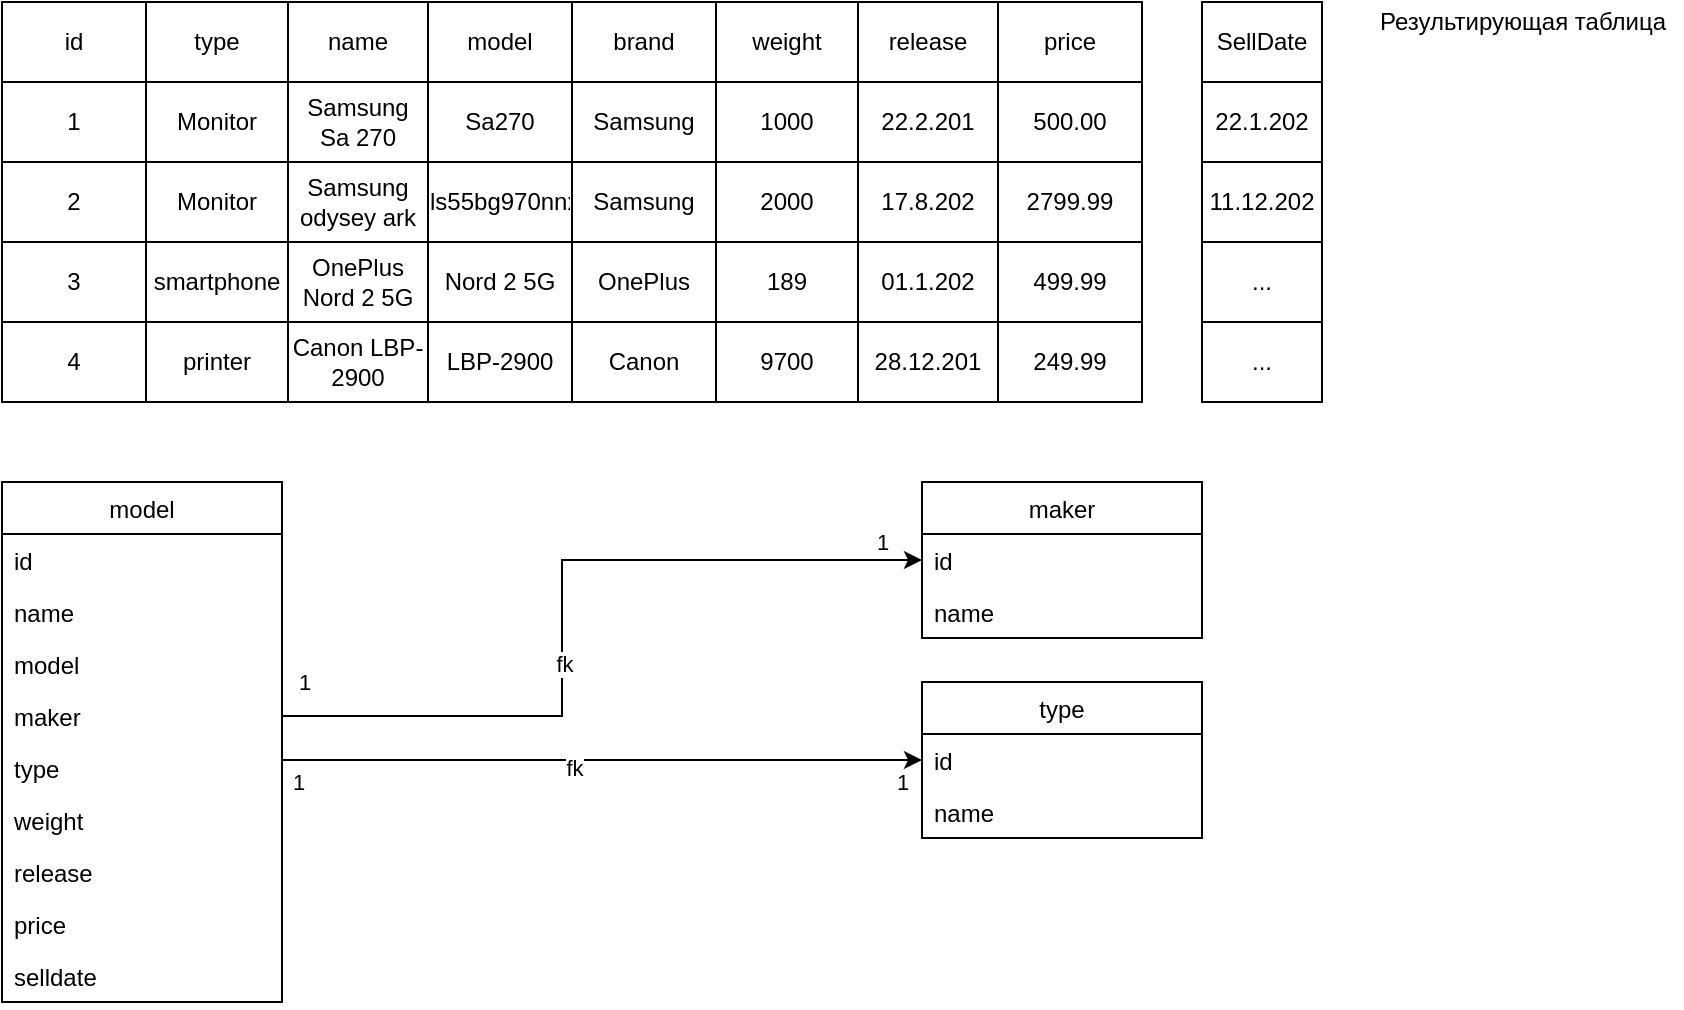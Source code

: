 <mxfile version="19.0.3" type="device"><diagram id="Lmi8TL7bL29t9DyGUiaH" name="DataBase"><mxGraphModel dx="1408" dy="861" grid="1" gridSize="10" guides="1" tooltips="1" connect="1" arrows="1" fold="1" page="1" pageScale="1" pageWidth="1169" pageHeight="827" background="#FFFFFF" math="0" shadow="0"><root><mxCell id="0"/><mxCell id="1" parent="0"/><mxCell id="T951V86_BgVdNdhU7h40-1" value="" style="shape=table;startSize=0;container=1;collapsible=0;childLayout=tableLayout;" parent="1" vertex="1"><mxGeometry x="40" y="40" width="570" height="200" as="geometry"/></mxCell><mxCell id="T951V86_BgVdNdhU7h40-2" value="" style="shape=tableRow;horizontal=0;startSize=0;swimlaneHead=0;swimlaneBody=0;top=0;left=0;bottom=0;right=0;collapsible=0;dropTarget=0;fillColor=none;points=[[0,0.5],[1,0.5]];portConstraint=eastwest;" parent="T951V86_BgVdNdhU7h40-1" vertex="1"><mxGeometry width="570" height="40" as="geometry"/></mxCell><mxCell id="T951V86_BgVdNdhU7h40-3" value="id" style="shape=partialRectangle;html=1;whiteSpace=wrap;connectable=0;overflow=hidden;fillColor=none;top=0;left=0;bottom=0;right=0;pointerEvents=1;" parent="T951V86_BgVdNdhU7h40-2" vertex="1"><mxGeometry width="72" height="40" as="geometry"><mxRectangle width="72" height="40" as="alternateBounds"/></mxGeometry></mxCell><mxCell id="T951V86_BgVdNdhU7h40-4" value="type" style="shape=partialRectangle;html=1;whiteSpace=wrap;connectable=0;overflow=hidden;fillColor=none;top=0;left=0;bottom=0;right=0;pointerEvents=1;" parent="T951V86_BgVdNdhU7h40-2" vertex="1"><mxGeometry x="72" width="71" height="40" as="geometry"><mxRectangle width="71" height="40" as="alternateBounds"/></mxGeometry></mxCell><mxCell id="T951V86_BgVdNdhU7h40-5" value="name" style="shape=partialRectangle;html=1;whiteSpace=wrap;connectable=0;overflow=hidden;fillColor=none;top=0;left=0;bottom=0;right=0;pointerEvents=1;" parent="T951V86_BgVdNdhU7h40-2" vertex="1"><mxGeometry x="143" width="70" height="40" as="geometry"><mxRectangle width="70" height="40" as="alternateBounds"/></mxGeometry></mxCell><mxCell id="T951V86_BgVdNdhU7h40-6" value="model" style="shape=partialRectangle;html=1;whiteSpace=wrap;connectable=0;overflow=hidden;fillColor=none;top=0;left=0;bottom=0;right=0;pointerEvents=1;" parent="T951V86_BgVdNdhU7h40-2" vertex="1"><mxGeometry x="213" width="72" height="40" as="geometry"><mxRectangle width="72" height="40" as="alternateBounds"/></mxGeometry></mxCell><mxCell id="T951V86_BgVdNdhU7h40-7" value="brand" style="shape=partialRectangle;html=1;whiteSpace=wrap;connectable=0;overflow=hidden;fillColor=none;top=0;left=0;bottom=0;right=0;pointerEvents=1;" parent="T951V86_BgVdNdhU7h40-2" vertex="1"><mxGeometry x="285" width="72" height="40" as="geometry"><mxRectangle width="72" height="40" as="alternateBounds"/></mxGeometry></mxCell><mxCell id="T951V86_BgVdNdhU7h40-8" value="weight" style="shape=partialRectangle;html=1;whiteSpace=wrap;connectable=0;overflow=hidden;fillColor=none;top=0;left=0;bottom=0;right=0;pointerEvents=1;" parent="T951V86_BgVdNdhU7h40-2" vertex="1"><mxGeometry x="357" width="71" height="40" as="geometry"><mxRectangle width="71" height="40" as="alternateBounds"/></mxGeometry></mxCell><mxCell id="T951V86_BgVdNdhU7h40-9" value="release" style="shape=partialRectangle;html=1;whiteSpace=wrap;connectable=0;overflow=hidden;fillColor=none;top=0;left=0;bottom=0;right=0;pointerEvents=1;" parent="T951V86_BgVdNdhU7h40-2" vertex="1"><mxGeometry x="428" width="70" height="40" as="geometry"><mxRectangle width="70" height="40" as="alternateBounds"/></mxGeometry></mxCell><mxCell id="T951V86_BgVdNdhU7h40-10" value="price" style="shape=partialRectangle;html=1;whiteSpace=wrap;connectable=0;overflow=hidden;fillColor=none;top=0;left=0;bottom=0;right=0;pointerEvents=1;" parent="T951V86_BgVdNdhU7h40-2" vertex="1"><mxGeometry x="498" width="72" height="40" as="geometry"><mxRectangle width="72" height="40" as="alternateBounds"/></mxGeometry></mxCell><mxCell id="T951V86_BgVdNdhU7h40-11" value="" style="shape=tableRow;horizontal=0;startSize=0;swimlaneHead=0;swimlaneBody=0;top=0;left=0;bottom=0;right=0;collapsible=0;dropTarget=0;fillColor=none;points=[[0,0.5],[1,0.5]];portConstraint=eastwest;" parent="T951V86_BgVdNdhU7h40-1" vertex="1"><mxGeometry y="40" width="570" height="40" as="geometry"/></mxCell><mxCell id="T951V86_BgVdNdhU7h40-12" value="1" style="shape=partialRectangle;html=1;whiteSpace=wrap;connectable=0;overflow=hidden;fillColor=none;top=0;left=0;bottom=0;right=0;pointerEvents=1;" parent="T951V86_BgVdNdhU7h40-11" vertex="1"><mxGeometry width="72" height="40" as="geometry"><mxRectangle width="72" height="40" as="alternateBounds"/></mxGeometry></mxCell><mxCell id="T951V86_BgVdNdhU7h40-13" value="Monitor" style="shape=partialRectangle;html=1;whiteSpace=wrap;connectable=0;overflow=hidden;fillColor=none;top=0;left=0;bottom=0;right=0;pointerEvents=1;" parent="T951V86_BgVdNdhU7h40-11" vertex="1"><mxGeometry x="72" width="71" height="40" as="geometry"><mxRectangle width="71" height="40" as="alternateBounds"/></mxGeometry></mxCell><mxCell id="T951V86_BgVdNdhU7h40-14" value="Samsung Sa 270" style="shape=partialRectangle;html=1;whiteSpace=wrap;connectable=0;overflow=hidden;fillColor=none;top=0;left=0;bottom=0;right=0;pointerEvents=1;" parent="T951V86_BgVdNdhU7h40-11" vertex="1"><mxGeometry x="143" width="70" height="40" as="geometry"><mxRectangle width="70" height="40" as="alternateBounds"/></mxGeometry></mxCell><mxCell id="T951V86_BgVdNdhU7h40-15" value="Sa270" style="shape=partialRectangle;html=1;whiteSpace=wrap;connectable=0;overflow=hidden;fillColor=none;top=0;left=0;bottom=0;right=0;pointerEvents=1;" parent="T951V86_BgVdNdhU7h40-11" vertex="1"><mxGeometry x="213" width="72" height="40" as="geometry"><mxRectangle width="72" height="40" as="alternateBounds"/></mxGeometry></mxCell><mxCell id="T951V86_BgVdNdhU7h40-16" value="Samsung" style="shape=partialRectangle;html=1;whiteSpace=wrap;connectable=0;overflow=hidden;fillColor=none;top=0;left=0;bottom=0;right=0;pointerEvents=1;" parent="T951V86_BgVdNdhU7h40-11" vertex="1"><mxGeometry x="285" width="72" height="40" as="geometry"><mxRectangle width="72" height="40" as="alternateBounds"/></mxGeometry></mxCell><mxCell id="T951V86_BgVdNdhU7h40-17" value="1000" style="shape=partialRectangle;html=1;whiteSpace=wrap;connectable=0;overflow=hidden;fillColor=none;top=0;left=0;bottom=0;right=0;pointerEvents=1;" parent="T951V86_BgVdNdhU7h40-11" vertex="1"><mxGeometry x="357" width="71" height="40" as="geometry"><mxRectangle width="71" height="40" as="alternateBounds"/></mxGeometry></mxCell><mxCell id="T951V86_BgVdNdhU7h40-18" value="22.2.201" style="shape=partialRectangle;html=1;whiteSpace=wrap;connectable=0;overflow=hidden;fillColor=none;top=0;left=0;bottom=0;right=0;pointerEvents=1;" parent="T951V86_BgVdNdhU7h40-11" vertex="1"><mxGeometry x="428" width="70" height="40" as="geometry"><mxRectangle width="70" height="40" as="alternateBounds"/></mxGeometry></mxCell><mxCell id="T951V86_BgVdNdhU7h40-19" value="500.00" style="shape=partialRectangle;html=1;whiteSpace=wrap;connectable=0;overflow=hidden;fillColor=none;top=0;left=0;bottom=0;right=0;pointerEvents=1;" parent="T951V86_BgVdNdhU7h40-11" vertex="1"><mxGeometry x="498" width="72" height="40" as="geometry"><mxRectangle width="72" height="40" as="alternateBounds"/></mxGeometry></mxCell><mxCell id="T951V86_BgVdNdhU7h40-20" value="" style="shape=tableRow;horizontal=0;startSize=0;swimlaneHead=0;swimlaneBody=0;top=0;left=0;bottom=0;right=0;collapsible=0;dropTarget=0;fillColor=none;points=[[0,0.5],[1,0.5]];portConstraint=eastwest;" parent="T951V86_BgVdNdhU7h40-1" vertex="1"><mxGeometry y="80" width="570" height="40" as="geometry"/></mxCell><mxCell id="T951V86_BgVdNdhU7h40-21" value="2" style="shape=partialRectangle;html=1;whiteSpace=wrap;connectable=0;overflow=hidden;fillColor=none;top=0;left=0;bottom=0;right=0;pointerEvents=1;" parent="T951V86_BgVdNdhU7h40-20" vertex="1"><mxGeometry width="72" height="40" as="geometry"><mxRectangle width="72" height="40" as="alternateBounds"/></mxGeometry></mxCell><mxCell id="T951V86_BgVdNdhU7h40-22" value="Monitor" style="shape=partialRectangle;html=1;whiteSpace=wrap;connectable=0;overflow=hidden;fillColor=none;top=0;left=0;bottom=0;right=0;pointerEvents=1;" parent="T951V86_BgVdNdhU7h40-20" vertex="1"><mxGeometry x="72" width="71" height="40" as="geometry"><mxRectangle width="71" height="40" as="alternateBounds"/></mxGeometry></mxCell><mxCell id="T951V86_BgVdNdhU7h40-23" value="Samsung odysey ark" style="shape=partialRectangle;html=1;whiteSpace=wrap;connectable=0;overflow=hidden;fillColor=none;top=0;left=0;bottom=0;right=0;pointerEvents=1;" parent="T951V86_BgVdNdhU7h40-20" vertex="1"><mxGeometry x="143" width="70" height="40" as="geometry"><mxRectangle width="70" height="40" as="alternateBounds"/></mxGeometry></mxCell><mxCell id="T951V86_BgVdNdhU7h40-24" value="ls55bg970nnxgo" style="shape=partialRectangle;html=1;whiteSpace=wrap;connectable=0;overflow=hidden;fillColor=none;top=0;left=0;bottom=0;right=0;pointerEvents=1;" parent="T951V86_BgVdNdhU7h40-20" vertex="1"><mxGeometry x="213" width="72" height="40" as="geometry"><mxRectangle width="72" height="40" as="alternateBounds"/></mxGeometry></mxCell><mxCell id="T951V86_BgVdNdhU7h40-25" value="Samsung" style="shape=partialRectangle;html=1;whiteSpace=wrap;connectable=0;overflow=hidden;fillColor=none;top=0;left=0;bottom=0;right=0;pointerEvents=1;" parent="T951V86_BgVdNdhU7h40-20" vertex="1"><mxGeometry x="285" width="72" height="40" as="geometry"><mxRectangle width="72" height="40" as="alternateBounds"/></mxGeometry></mxCell><mxCell id="T951V86_BgVdNdhU7h40-26" value="2000" style="shape=partialRectangle;html=1;whiteSpace=wrap;connectable=0;overflow=hidden;fillColor=none;top=0;left=0;bottom=0;right=0;pointerEvents=1;" parent="T951V86_BgVdNdhU7h40-20" vertex="1"><mxGeometry x="357" width="71" height="40" as="geometry"><mxRectangle width="71" height="40" as="alternateBounds"/></mxGeometry></mxCell><mxCell id="T951V86_BgVdNdhU7h40-27" value="17.8.202" style="shape=partialRectangle;html=1;whiteSpace=wrap;connectable=0;overflow=hidden;fillColor=none;top=0;left=0;bottom=0;right=0;pointerEvents=1;" parent="T951V86_BgVdNdhU7h40-20" vertex="1"><mxGeometry x="428" width="70" height="40" as="geometry"><mxRectangle width="70" height="40" as="alternateBounds"/></mxGeometry></mxCell><mxCell id="T951V86_BgVdNdhU7h40-28" value="2799.99" style="shape=partialRectangle;html=1;whiteSpace=wrap;connectable=0;overflow=hidden;fillColor=none;top=0;left=0;bottom=0;right=0;pointerEvents=1;" parent="T951V86_BgVdNdhU7h40-20" vertex="1"><mxGeometry x="498" width="72" height="40" as="geometry"><mxRectangle width="72" height="40" as="alternateBounds"/></mxGeometry></mxCell><mxCell id="T951V86_BgVdNdhU7h40-29" value="" style="shape=tableRow;horizontal=0;startSize=0;swimlaneHead=0;swimlaneBody=0;top=0;left=0;bottom=0;right=0;collapsible=0;dropTarget=0;fillColor=none;points=[[0,0.5],[1,0.5]];portConstraint=eastwest;" parent="T951V86_BgVdNdhU7h40-1" vertex="1"><mxGeometry y="120" width="570" height="40" as="geometry"/></mxCell><mxCell id="T951V86_BgVdNdhU7h40-30" value="3" style="shape=partialRectangle;html=1;whiteSpace=wrap;connectable=0;overflow=hidden;fillColor=none;top=0;left=0;bottom=0;right=0;pointerEvents=1;" parent="T951V86_BgVdNdhU7h40-29" vertex="1"><mxGeometry width="72" height="40" as="geometry"><mxRectangle width="72" height="40" as="alternateBounds"/></mxGeometry></mxCell><mxCell id="T951V86_BgVdNdhU7h40-31" value="smartphone" style="shape=partialRectangle;html=1;whiteSpace=wrap;connectable=0;overflow=hidden;fillColor=none;top=0;left=0;bottom=0;right=0;pointerEvents=1;" parent="T951V86_BgVdNdhU7h40-29" vertex="1"><mxGeometry x="72" width="71" height="40" as="geometry"><mxRectangle width="71" height="40" as="alternateBounds"/></mxGeometry></mxCell><mxCell id="T951V86_BgVdNdhU7h40-32" value="OnePlus Nord 2 5G" style="shape=partialRectangle;html=1;whiteSpace=wrap;connectable=0;overflow=hidden;fillColor=none;top=0;left=0;bottom=0;right=0;pointerEvents=1;" parent="T951V86_BgVdNdhU7h40-29" vertex="1"><mxGeometry x="143" width="70" height="40" as="geometry"><mxRectangle width="70" height="40" as="alternateBounds"/></mxGeometry></mxCell><mxCell id="T951V86_BgVdNdhU7h40-33" value="Nord 2 5G" style="shape=partialRectangle;html=1;whiteSpace=wrap;connectable=0;overflow=hidden;fillColor=none;top=0;left=0;bottom=0;right=0;pointerEvents=1;" parent="T951V86_BgVdNdhU7h40-29" vertex="1"><mxGeometry x="213" width="72" height="40" as="geometry"><mxRectangle width="72" height="40" as="alternateBounds"/></mxGeometry></mxCell><mxCell id="T951V86_BgVdNdhU7h40-34" value="OnePlus" style="shape=partialRectangle;html=1;whiteSpace=wrap;connectable=0;overflow=hidden;fillColor=none;top=0;left=0;bottom=0;right=0;pointerEvents=1;" parent="T951V86_BgVdNdhU7h40-29" vertex="1"><mxGeometry x="285" width="72" height="40" as="geometry"><mxRectangle width="72" height="40" as="alternateBounds"/></mxGeometry></mxCell><mxCell id="T951V86_BgVdNdhU7h40-35" value="189" style="shape=partialRectangle;html=1;whiteSpace=wrap;connectable=0;overflow=hidden;fillColor=none;top=0;left=0;bottom=0;right=0;pointerEvents=1;" parent="T951V86_BgVdNdhU7h40-29" vertex="1"><mxGeometry x="357" width="71" height="40" as="geometry"><mxRectangle width="71" height="40" as="alternateBounds"/></mxGeometry></mxCell><mxCell id="T951V86_BgVdNdhU7h40-36" value="01.1.202" style="shape=partialRectangle;html=1;whiteSpace=wrap;connectable=0;overflow=hidden;fillColor=none;top=0;left=0;bottom=0;right=0;pointerEvents=1;" parent="T951V86_BgVdNdhU7h40-29" vertex="1"><mxGeometry x="428" width="70" height="40" as="geometry"><mxRectangle width="70" height="40" as="alternateBounds"/></mxGeometry></mxCell><mxCell id="T951V86_BgVdNdhU7h40-37" value="499.99" style="shape=partialRectangle;html=1;whiteSpace=wrap;connectable=0;overflow=hidden;fillColor=none;top=0;left=0;bottom=0;right=0;pointerEvents=1;" parent="T951V86_BgVdNdhU7h40-29" vertex="1"><mxGeometry x="498" width="72" height="40" as="geometry"><mxRectangle width="72" height="40" as="alternateBounds"/></mxGeometry></mxCell><mxCell id="T951V86_BgVdNdhU7h40-38" value="" style="shape=tableRow;horizontal=0;startSize=0;swimlaneHead=0;swimlaneBody=0;top=0;left=0;bottom=0;right=0;collapsible=0;dropTarget=0;fillColor=none;points=[[0,0.5],[1,0.5]];portConstraint=eastwest;" parent="T951V86_BgVdNdhU7h40-1" vertex="1"><mxGeometry y="160" width="570" height="40" as="geometry"/></mxCell><mxCell id="T951V86_BgVdNdhU7h40-39" value="4" style="shape=partialRectangle;html=1;whiteSpace=wrap;connectable=0;overflow=hidden;fillColor=none;top=0;left=0;bottom=0;right=0;pointerEvents=1;" parent="T951V86_BgVdNdhU7h40-38" vertex="1"><mxGeometry width="72" height="40" as="geometry"><mxRectangle width="72" height="40" as="alternateBounds"/></mxGeometry></mxCell><mxCell id="T951V86_BgVdNdhU7h40-40" value="printer" style="shape=partialRectangle;html=1;whiteSpace=wrap;connectable=0;overflow=hidden;fillColor=none;top=0;left=0;bottom=0;right=0;pointerEvents=1;" parent="T951V86_BgVdNdhU7h40-38" vertex="1"><mxGeometry x="72" width="71" height="40" as="geometry"><mxRectangle width="71" height="40" as="alternateBounds"/></mxGeometry></mxCell><mxCell id="T951V86_BgVdNdhU7h40-41" value="Canon LBP-2900" style="shape=partialRectangle;html=1;whiteSpace=wrap;connectable=0;overflow=hidden;fillColor=none;top=0;left=0;bottom=0;right=0;pointerEvents=1;" parent="T951V86_BgVdNdhU7h40-38" vertex="1"><mxGeometry x="143" width="70" height="40" as="geometry"><mxRectangle width="70" height="40" as="alternateBounds"/></mxGeometry></mxCell><mxCell id="T951V86_BgVdNdhU7h40-42" value="LBP-2900" style="shape=partialRectangle;html=1;whiteSpace=wrap;connectable=0;overflow=hidden;fillColor=none;top=0;left=0;bottom=0;right=0;pointerEvents=1;" parent="T951V86_BgVdNdhU7h40-38" vertex="1"><mxGeometry x="213" width="72" height="40" as="geometry"><mxRectangle width="72" height="40" as="alternateBounds"/></mxGeometry></mxCell><mxCell id="T951V86_BgVdNdhU7h40-43" value="Canon" style="shape=partialRectangle;html=1;whiteSpace=wrap;connectable=0;overflow=hidden;fillColor=none;top=0;left=0;bottom=0;right=0;pointerEvents=1;" parent="T951V86_BgVdNdhU7h40-38" vertex="1"><mxGeometry x="285" width="72" height="40" as="geometry"><mxRectangle width="72" height="40" as="alternateBounds"/></mxGeometry></mxCell><mxCell id="T951V86_BgVdNdhU7h40-44" value="9700" style="shape=partialRectangle;html=1;whiteSpace=wrap;connectable=0;overflow=hidden;fillColor=none;top=0;left=0;bottom=0;right=0;pointerEvents=1;" parent="T951V86_BgVdNdhU7h40-38" vertex="1"><mxGeometry x="357" width="71" height="40" as="geometry"><mxRectangle width="71" height="40" as="alternateBounds"/></mxGeometry></mxCell><mxCell id="T951V86_BgVdNdhU7h40-45" value="28.12.201" style="shape=partialRectangle;html=1;whiteSpace=wrap;connectable=0;overflow=hidden;fillColor=none;top=0;left=0;bottom=0;right=0;pointerEvents=1;" parent="T951V86_BgVdNdhU7h40-38" vertex="1"><mxGeometry x="428" width="70" height="40" as="geometry"><mxRectangle width="70" height="40" as="alternateBounds"/></mxGeometry></mxCell><mxCell id="T951V86_BgVdNdhU7h40-46" value="249.99" style="shape=partialRectangle;html=1;whiteSpace=wrap;connectable=0;overflow=hidden;fillColor=none;top=0;left=0;bottom=0;right=0;pointerEvents=1;" parent="T951V86_BgVdNdhU7h40-38" vertex="1"><mxGeometry x="498" width="72" height="40" as="geometry"><mxRectangle width="72" height="40" as="alternateBounds"/></mxGeometry></mxCell><mxCell id="T951V86_BgVdNdhU7h40-48" value="maker" style="swimlane;fontStyle=0;childLayout=stackLayout;horizontal=1;startSize=26;fillColor=none;horizontalStack=0;resizeParent=1;resizeParentMax=0;resizeLast=0;collapsible=1;marginBottom=0;" parent="1" vertex="1"><mxGeometry x="500" y="280" width="140" height="78" as="geometry"/></mxCell><mxCell id="T951V86_BgVdNdhU7h40-49" value="id" style="text;strokeColor=none;fillColor=none;align=left;verticalAlign=top;spacingLeft=4;spacingRight=4;overflow=hidden;rotatable=0;points=[[0,0.5],[1,0.5]];portConstraint=eastwest;" parent="T951V86_BgVdNdhU7h40-48" vertex="1"><mxGeometry y="26" width="140" height="26" as="geometry"/></mxCell><mxCell id="T951V86_BgVdNdhU7h40-50" value="name" style="text;strokeColor=none;fillColor=none;align=left;verticalAlign=top;spacingLeft=4;spacingRight=4;overflow=hidden;rotatable=0;points=[[0,0.5],[1,0.5]];portConstraint=eastwest;" parent="T951V86_BgVdNdhU7h40-48" vertex="1"><mxGeometry y="52" width="140" height="26" as="geometry"/></mxCell><mxCell id="T951V86_BgVdNdhU7h40-58" value="type" style="swimlane;fontStyle=0;childLayout=stackLayout;horizontal=1;startSize=26;fillColor=none;horizontalStack=0;resizeParent=1;resizeParentMax=0;resizeLast=0;collapsible=1;marginBottom=0;" parent="1" vertex="1"><mxGeometry x="500" y="380" width="140" height="78" as="geometry"/></mxCell><mxCell id="T951V86_BgVdNdhU7h40-59" value="id" style="text;strokeColor=none;fillColor=none;align=left;verticalAlign=top;spacingLeft=4;spacingRight=4;overflow=hidden;rotatable=0;points=[[0,0.5],[1,0.5]];portConstraint=eastwest;" parent="T951V86_BgVdNdhU7h40-58" vertex="1"><mxGeometry y="26" width="140" height="26" as="geometry"/></mxCell><mxCell id="T951V86_BgVdNdhU7h40-60" value="name" style="text;strokeColor=none;fillColor=none;align=left;verticalAlign=top;spacingLeft=4;spacingRight=4;overflow=hidden;rotatable=0;points=[[0,0.5],[1,0.5]];portConstraint=eastwest;" parent="T951V86_BgVdNdhU7h40-58" vertex="1"><mxGeometry y="52" width="140" height="26" as="geometry"/></mxCell><mxCell id="T951V86_BgVdNdhU7h40-63" value="model" style="swimlane;fontStyle=0;childLayout=stackLayout;horizontal=1;startSize=26;fillColor=none;horizontalStack=0;resizeParent=1;resizeParentMax=0;resizeLast=0;collapsible=1;marginBottom=0;" parent="1" vertex="1"><mxGeometry x="40" y="280" width="140" height="260" as="geometry"/></mxCell><mxCell id="T951V86_BgVdNdhU7h40-64" value="id" style="text;strokeColor=none;fillColor=none;align=left;verticalAlign=top;spacingLeft=4;spacingRight=4;overflow=hidden;rotatable=0;points=[[0,0.5],[1,0.5]];portConstraint=eastwest;" parent="T951V86_BgVdNdhU7h40-63" vertex="1"><mxGeometry y="26" width="140" height="26" as="geometry"/></mxCell><mxCell id="T951V86_BgVdNdhU7h40-65" value="name" style="text;strokeColor=none;fillColor=none;align=left;verticalAlign=top;spacingLeft=4;spacingRight=4;overflow=hidden;rotatable=0;points=[[0,0.5],[1,0.5]];portConstraint=eastwest;" parent="T951V86_BgVdNdhU7h40-63" vertex="1"><mxGeometry y="52" width="140" height="26" as="geometry"/></mxCell><mxCell id="T951V86_BgVdNdhU7h40-78" value="model" style="text;strokeColor=none;fillColor=none;align=left;verticalAlign=top;spacingLeft=4;spacingRight=4;overflow=hidden;rotatable=0;points=[[0,0.5],[1,0.5]];portConstraint=eastwest;" parent="T951V86_BgVdNdhU7h40-63" vertex="1"><mxGeometry y="78" width="140" height="26" as="geometry"/></mxCell><mxCell id="T951V86_BgVdNdhU7h40-68" value="maker" style="text;strokeColor=none;fillColor=none;align=left;verticalAlign=top;spacingLeft=4;spacingRight=4;overflow=hidden;rotatable=0;points=[[0,0.5],[1,0.5]];portConstraint=eastwest;" parent="T951V86_BgVdNdhU7h40-63" vertex="1"><mxGeometry y="104" width="140" height="26" as="geometry"/></mxCell><mxCell id="T951V86_BgVdNdhU7h40-74" value="type" style="text;strokeColor=none;fillColor=none;align=left;verticalAlign=top;spacingLeft=4;spacingRight=4;overflow=hidden;rotatable=0;points=[[0,0.5],[1,0.5]];portConstraint=eastwest;" parent="T951V86_BgVdNdhU7h40-63" vertex="1"><mxGeometry y="130" width="140" height="26" as="geometry"/></mxCell><mxCell id="T951V86_BgVdNdhU7h40-72" value="weight" style="text;strokeColor=none;fillColor=none;align=left;verticalAlign=top;spacingLeft=4;spacingRight=4;overflow=hidden;rotatable=0;points=[[0,0.5],[1,0.5]];portConstraint=eastwest;" parent="T951V86_BgVdNdhU7h40-63" vertex="1"><mxGeometry y="156" width="140" height="26" as="geometry"/></mxCell><mxCell id="T951V86_BgVdNdhU7h40-77" value="release" style="text;strokeColor=none;fillColor=none;align=left;verticalAlign=top;spacingLeft=4;spacingRight=4;overflow=hidden;rotatable=0;points=[[0,0.5],[1,0.5]];portConstraint=eastwest;" parent="T951V86_BgVdNdhU7h40-63" vertex="1"><mxGeometry y="182" width="140" height="26" as="geometry"/></mxCell><mxCell id="T951V86_BgVdNdhU7h40-76" value="price" style="text;strokeColor=none;fillColor=none;align=left;verticalAlign=top;spacingLeft=4;spacingRight=4;overflow=hidden;rotatable=0;points=[[0,0.5],[1,0.5]];portConstraint=eastwest;" parent="T951V86_BgVdNdhU7h40-63" vertex="1"><mxGeometry y="208" width="140" height="26" as="geometry"/></mxCell><mxCell id="55fDICsVMc9V2Psr0vXw-13" value="selldate" style="text;strokeColor=none;fillColor=none;align=left;verticalAlign=top;spacingLeft=4;spacingRight=4;overflow=hidden;rotatable=0;points=[[0,0.5],[1,0.5]];portConstraint=eastwest;" parent="T951V86_BgVdNdhU7h40-63" vertex="1"><mxGeometry y="234" width="140" height="26" as="geometry"/></mxCell><mxCell id="T951V86_BgVdNdhU7h40-70" style="edgeStyle=orthogonalEdgeStyle;rounded=0;orthogonalLoop=1;jettySize=auto;html=1;exitX=1;exitY=0.5;exitDx=0;exitDy=0;entryX=0;entryY=0.5;entryDx=0;entryDy=0;" parent="1" source="T951V86_BgVdNdhU7h40-68" target="T951V86_BgVdNdhU7h40-49" edge="1"><mxGeometry relative="1" as="geometry"><Array as="points"><mxPoint x="320" y="397"/><mxPoint x="320" y="319"/></Array></mxGeometry></mxCell><mxCell id="hzu9W4-Q8Z9BRUTtjEom-2" value="fk" style="edgeLabel;html=1;align=center;verticalAlign=middle;resizable=0;points=[];" parent="T951V86_BgVdNdhU7h40-70" vertex="1" connectable="0"><mxGeometry x="-0.167" y="-1" relative="1" as="geometry"><mxPoint as="offset"/></mxGeometry></mxCell><mxCell id="55fDICsVMc9V2Psr0vXw-16" value="1" style="edgeLabel;html=1;align=center;verticalAlign=middle;resizable=0;points=[];" parent="T951V86_BgVdNdhU7h40-70" vertex="1" connectable="0"><mxGeometry x="-0.948" y="1" relative="1" as="geometry"><mxPoint y="-16" as="offset"/></mxGeometry></mxCell><mxCell id="55fDICsVMc9V2Psr0vXw-17" value="1" style="edgeLabel;html=1;align=center;verticalAlign=middle;resizable=0;points=[];" parent="T951V86_BgVdNdhU7h40-70" vertex="1" connectable="0"><mxGeometry x="0.9" relative="1" as="geometry"><mxPoint y="-9" as="offset"/></mxGeometry></mxCell><mxCell id="T951V86_BgVdNdhU7h40-73" style="edgeStyle=orthogonalEdgeStyle;rounded=0;orthogonalLoop=1;jettySize=auto;html=1;entryX=0;entryY=0.5;entryDx=0;entryDy=0;exitX=1;exitY=0.5;exitDx=0;exitDy=0;" parent="1" source="T951V86_BgVdNdhU7h40-74" target="T951V86_BgVdNdhU7h40-59" edge="1"><mxGeometry relative="1" as="geometry"><mxPoint x="280" y="371" as="targetPoint"/><Array as="points"><mxPoint x="180" y="419"/></Array></mxGeometry></mxCell><mxCell id="hzu9W4-Q8Z9BRUTtjEom-1" value="fk" style="edgeLabel;html=1;align=center;verticalAlign=middle;resizable=0;points=[];" parent="T951V86_BgVdNdhU7h40-73" vertex="1" connectable="0"><mxGeometry x="-0.244" y="-3" relative="1" as="geometry"><mxPoint x="27" y="1" as="offset"/></mxGeometry></mxCell><mxCell id="55fDICsVMc9V2Psr0vXw-14" value="1" style="edgeLabel;html=1;align=center;verticalAlign=middle;resizable=0;points=[];" parent="T951V86_BgVdNdhU7h40-73" vertex="1" connectable="0"><mxGeometry x="-0.925" y="-1" relative="1" as="geometry"><mxPoint y="10" as="offset"/></mxGeometry></mxCell><mxCell id="55fDICsVMc9V2Psr0vXw-15" value="1" style="edgeLabel;html=1;align=center;verticalAlign=middle;resizable=0;points=[];" parent="T951V86_BgVdNdhU7h40-73" vertex="1" connectable="0"><mxGeometry x="0.937" relative="1" as="geometry"><mxPoint y="11" as="offset"/></mxGeometry></mxCell><mxCell id="55fDICsVMc9V2Psr0vXw-1" value="Результирующая таблица" style="text;html=1;align=center;verticalAlign=middle;resizable=0;points=[];autosize=1;strokeColor=none;fillColor=none;" parent="1" vertex="1"><mxGeometry x="720" y="40" width="160" height="20" as="geometry"/></mxCell><mxCell id="55fDICsVMc9V2Psr0vXw-2" value="" style="shape=table;startSize=0;container=1;collapsible=0;childLayout=tableLayout;" parent="1" vertex="1"><mxGeometry x="640" y="40" width="60" height="200" as="geometry"/></mxCell><mxCell id="55fDICsVMc9V2Psr0vXw-3" value="" style="shape=tableRow;horizontal=0;startSize=0;swimlaneHead=0;swimlaneBody=0;top=0;left=0;bottom=0;right=0;collapsible=0;dropTarget=0;fillColor=none;points=[[0,0.5],[1,0.5]];portConstraint=eastwest;" parent="55fDICsVMc9V2Psr0vXw-2" vertex="1"><mxGeometry width="60" height="40" as="geometry"/></mxCell><mxCell id="55fDICsVMc9V2Psr0vXw-4" value="SellDate" style="shape=partialRectangle;html=1;whiteSpace=wrap;connectable=0;overflow=hidden;fillColor=none;top=0;left=0;bottom=0;right=0;pointerEvents=1;" parent="55fDICsVMc9V2Psr0vXw-3" vertex="1"><mxGeometry width="60" height="40" as="geometry"><mxRectangle width="60" height="40" as="alternateBounds"/></mxGeometry></mxCell><mxCell id="55fDICsVMc9V2Psr0vXw-5" value="" style="shape=tableRow;horizontal=0;startSize=0;swimlaneHead=0;swimlaneBody=0;top=0;left=0;bottom=0;right=0;collapsible=0;dropTarget=0;fillColor=none;points=[[0,0.5],[1,0.5]];portConstraint=eastwest;" parent="55fDICsVMc9V2Psr0vXw-2" vertex="1"><mxGeometry y="40" width="60" height="40" as="geometry"/></mxCell><mxCell id="55fDICsVMc9V2Psr0vXw-6" value="22.1.202" style="shape=partialRectangle;html=1;whiteSpace=wrap;connectable=0;overflow=hidden;fillColor=none;top=0;left=0;bottom=0;right=0;pointerEvents=1;" parent="55fDICsVMc9V2Psr0vXw-5" vertex="1"><mxGeometry width="60" height="40" as="geometry"><mxRectangle width="60" height="40" as="alternateBounds"/></mxGeometry></mxCell><mxCell id="55fDICsVMc9V2Psr0vXw-7" value="" style="shape=tableRow;horizontal=0;startSize=0;swimlaneHead=0;swimlaneBody=0;top=0;left=0;bottom=0;right=0;collapsible=0;dropTarget=0;fillColor=none;points=[[0,0.5],[1,0.5]];portConstraint=eastwest;" parent="55fDICsVMc9V2Psr0vXw-2" vertex="1"><mxGeometry y="80" width="60" height="40" as="geometry"/></mxCell><mxCell id="55fDICsVMc9V2Psr0vXw-8" value="11.12.202" style="shape=partialRectangle;html=1;whiteSpace=wrap;connectable=0;overflow=hidden;fillColor=none;top=0;left=0;bottom=0;right=0;pointerEvents=1;" parent="55fDICsVMc9V2Psr0vXw-7" vertex="1"><mxGeometry width="60" height="40" as="geometry"><mxRectangle width="60" height="40" as="alternateBounds"/></mxGeometry></mxCell><mxCell id="55fDICsVMc9V2Psr0vXw-9" value="" style="shape=tableRow;horizontal=0;startSize=0;swimlaneHead=0;swimlaneBody=0;top=0;left=0;bottom=0;right=0;collapsible=0;dropTarget=0;fillColor=none;points=[[0,0.5],[1,0.5]];portConstraint=eastwest;" parent="55fDICsVMc9V2Psr0vXw-2" vertex="1"><mxGeometry y="120" width="60" height="40" as="geometry"/></mxCell><mxCell id="55fDICsVMc9V2Psr0vXw-10" value="..." style="shape=partialRectangle;html=1;whiteSpace=wrap;connectable=0;overflow=hidden;fillColor=none;top=0;left=0;bottom=0;right=0;pointerEvents=1;" parent="55fDICsVMc9V2Psr0vXw-9" vertex="1"><mxGeometry width="60" height="40" as="geometry"><mxRectangle width="60" height="40" as="alternateBounds"/></mxGeometry></mxCell><mxCell id="55fDICsVMc9V2Psr0vXw-11" value="" style="shape=tableRow;horizontal=0;startSize=0;swimlaneHead=0;swimlaneBody=0;top=0;left=0;bottom=0;right=0;collapsible=0;dropTarget=0;fillColor=none;points=[[0,0.5],[1,0.5]];portConstraint=eastwest;" parent="55fDICsVMc9V2Psr0vXw-2" vertex="1"><mxGeometry y="160" width="60" height="40" as="geometry"/></mxCell><mxCell id="55fDICsVMc9V2Psr0vXw-12" value="..." style="shape=partialRectangle;html=1;whiteSpace=wrap;connectable=0;overflow=hidden;fillColor=none;top=0;left=0;bottom=0;right=0;pointerEvents=1;" parent="55fDICsVMc9V2Psr0vXw-11" vertex="1"><mxGeometry width="60" height="40" as="geometry"><mxRectangle width="60" height="40" as="alternateBounds"/></mxGeometry></mxCell></root></mxGraphModel></diagram></mxfile>